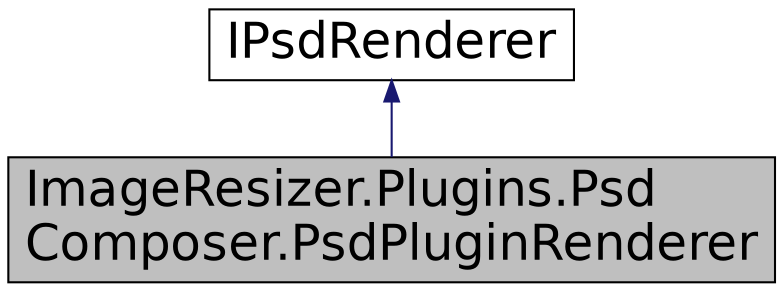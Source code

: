 digraph "ImageResizer.Plugins.PsdComposer.PsdPluginRenderer"
{
  edge [fontname="Helvetica",fontsize="24",labelfontname="Helvetica",labelfontsize="24"];
  node [fontname="Helvetica",fontsize="24",shape=record];
  Node1 [label="ImageResizer.Plugins.Psd\lComposer.PsdPluginRenderer",height=0.2,width=0.4,color="black", fillcolor="grey75", style="filled" fontcolor="black"];
  Node2 -> Node1 [dir="back",color="midnightblue",fontsize="24",style="solid",fontname="Helvetica"];
  Node2 [label="IPsdRenderer",height=0.2,width=0.4,color="black", fillcolor="white", style="filled",URL="$interface_image_resizer_1_1_plugins_1_1_psd_composer_1_1_i_psd_renderer.html"];
}
